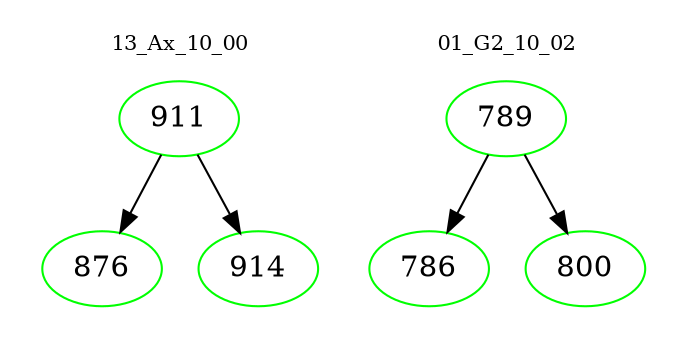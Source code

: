 digraph{
subgraph cluster_0 {
color = white
label = "13_Ax_10_00";
fontsize=10;
T0_911 [label="911", color="green"]
T0_911 -> T0_876 [color="black"]
T0_876 [label="876", color="green"]
T0_911 -> T0_914 [color="black"]
T0_914 [label="914", color="green"]
}
subgraph cluster_1 {
color = white
label = "01_G2_10_02";
fontsize=10;
T1_789 [label="789", color="green"]
T1_789 -> T1_786 [color="black"]
T1_786 [label="786", color="green"]
T1_789 -> T1_800 [color="black"]
T1_800 [label="800", color="green"]
}
}
